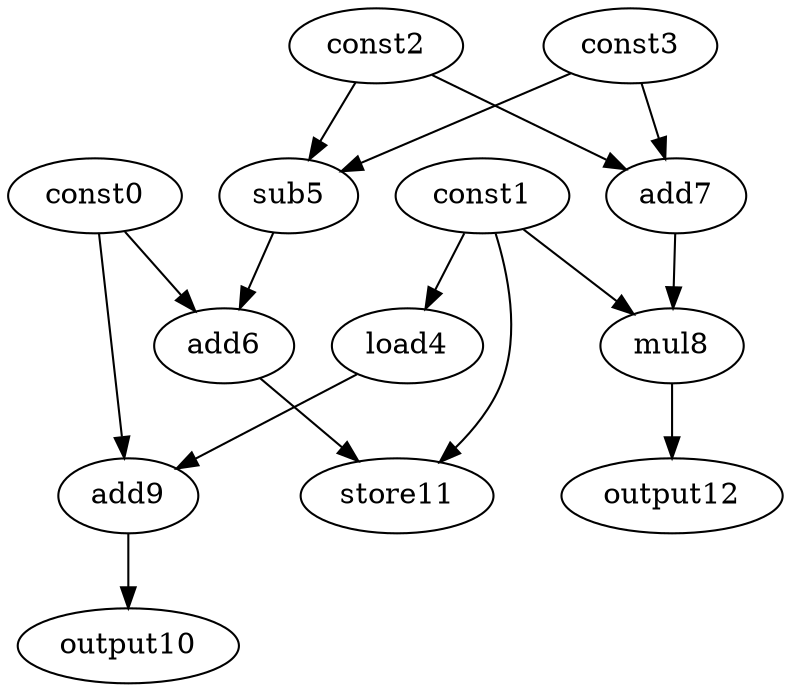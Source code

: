 digraph G { 
const0[opcode=const]; 
const1[opcode=const]; 
const2[opcode=const]; 
const3[opcode=const]; 
load4[opcode=load]; 
sub5[opcode=sub]; 
add6[opcode=add]; 
add7[opcode=add]; 
mul8[opcode=mul]; 
add9[opcode=add]; 
output10[opcode=output]; 
store11[opcode=store]; 
output12[opcode=output]; 
const1->load4[operand=0];
const2->sub5[operand=0];
const3->sub5[operand=1];
const2->add7[operand=0];
const3->add7[operand=1];
const0->add6[operand=0];
sub5->add6[operand=1];
const1->mul8[operand=0];
add7->mul8[operand=1];
const0->add9[operand=0];
load4->add9[operand=1];
add9->output10[operand=0];
const1->store11[operand=0];
add6->store11[operand=1];
mul8->output12[operand=0];
}
